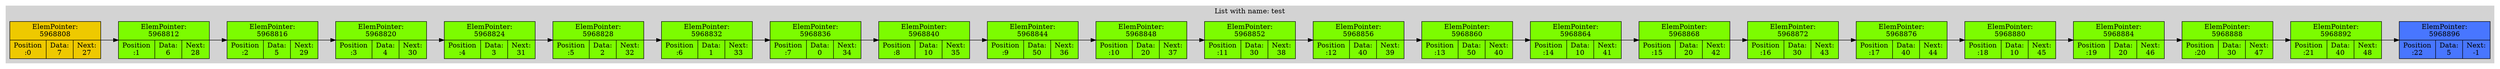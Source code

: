 digraph G{
rankdir=LR;
subgraph clusterlist {
style=filled;
color=lightgrey;
0 [shape=record, label="ElemPointer:\n5968808 | {Position\n:0 | Data:\n7 | Next:\n27}",style="filled",fillcolor="gold2"];
0->1
1 [shape=record, label="ElemPointer:\n5968812 | {Position\n:1 | Data:\n6 | Next:\n28}",style="filled",fillcolor="lawngreen"];
1->2
2 [shape=record, label="ElemPointer:\n5968816 | {Position\n:2 | Data:\n5 | Next:\n29}",style="filled",fillcolor="lawngreen"];
2->3
3 [shape=record, label="ElemPointer:\n5968820 | {Position\n:3 | Data:\n4 | Next:\n30}",style="filled",fillcolor="lawngreen"];
3->4
4 [shape=record, label="ElemPointer:\n5968824 | {Position\n:4 | Data:\n3 | Next:\n31}",style="filled",fillcolor="lawngreen"];
4->5
5 [shape=record, label="ElemPointer:\n5968828 | {Position\n:5 | Data:\n2 | Next:\n32}",style="filled",fillcolor="lawngreen"];
5->6
6 [shape=record, label="ElemPointer:\n5968832 | {Position\n:6 | Data:\n1 | Next:\n33}",style="filled",fillcolor="lawngreen"];
6->7
7 [shape=record, label="ElemPointer:\n5968836 | {Position\n:7 | Data:\n0 | Next:\n34}",style="filled",fillcolor="lawngreen"];
7->8
8 [shape=record, label="ElemPointer:\n5968840 | {Position\n:8 | Data:\n10 | Next:\n35}",style="filled",fillcolor="lawngreen"];
8->9
9 [shape=record, label="ElemPointer:\n5968844 | {Position\n:9 | Data:\n50 | Next:\n36}",style="filled",fillcolor="lawngreen"];
9->10
10 [shape=record, label="ElemPointer:\n5968848 | {Position\n:10 | Data:\n20 | Next:\n37}",style="filled",fillcolor="lawngreen"];
10->11
11 [shape=record, label="ElemPointer:\n5968852 | {Position\n:11 | Data:\n30 | Next:\n38}",style="filled",fillcolor="lawngreen"];
11->12
12 [shape=record, label="ElemPointer:\n5968856 | {Position\n:12 | Data:\n40 | Next:\n39}",style="filled",fillcolor="lawngreen"];
12->13
13 [shape=record, label="ElemPointer:\n5968860 | {Position\n:13 | Data:\n50 | Next:\n40}",style="filled",fillcolor="lawngreen"];
13->14
14 [shape=record, label="ElemPointer:\n5968864 | {Position\n:14 | Data:\n10 | Next:\n41}",style="filled",fillcolor="lawngreen"];
14->15
15 [shape=record, label="ElemPointer:\n5968868 | {Position\n:15 | Data:\n20 | Next:\n42}",style="filled",fillcolor="lawngreen"];
15->16
16 [shape=record, label="ElemPointer:\n5968872 | {Position\n:16 | Data:\n30 | Next:\n43}",style="filled",fillcolor="lawngreen"];
16->17
17 [shape=record, label="ElemPointer:\n5968876 | {Position\n:17 | Data:\n40 | Next:\n44}",style="filled",fillcolor="lawngreen"];
17->18
18 [shape=record, label="ElemPointer:\n5968880 | {Position\n:18 | Data:\n10 | Next:\n45}",style="filled",fillcolor="lawngreen"];
18->19
19 [shape=record, label="ElemPointer:\n5968884 | {Position\n:19 | Data:\n20 | Next:\n46}",style="filled",fillcolor="lawngreen"];
19->20
20 [shape=record, label="ElemPointer:\n5968888 | {Position\n:20 | Data:\n30 | Next:\n47}",style="filled",fillcolor="lawngreen"];
20->21
21 [shape=record, label="ElemPointer:\n5968892 | {Position\n:21 | Data:\n40 | Next:\n48}",style="filled",fillcolor="lawngreen"];
21->22
22 [shape=record, label="ElemPointer:\n5968896 | {Position\n:22 | Data:\n5 | Next:\n-1}",style="filled",fillcolor="royalblue1"];
label = "List with name: test"}
}
